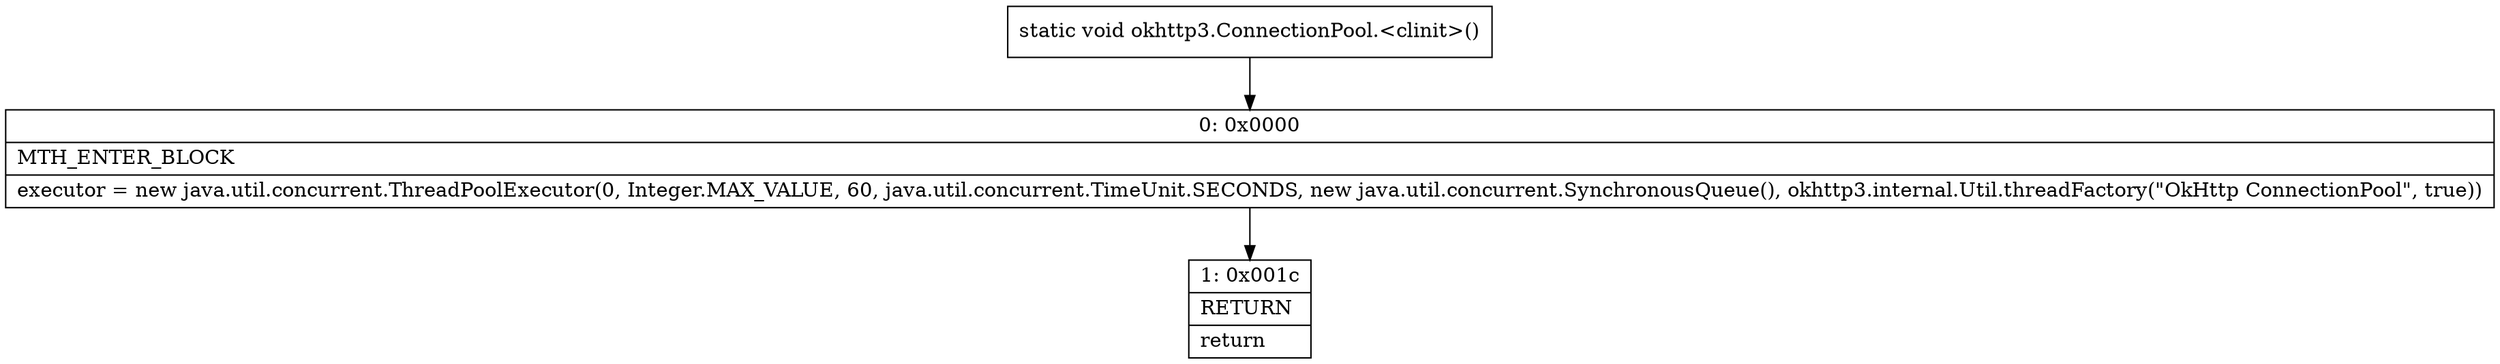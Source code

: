 digraph "CFG forokhttp3.ConnectionPool.\<clinit\>()V" {
Node_0 [shape=record,label="{0\:\ 0x0000|MTH_ENTER_BLOCK\l|executor = new java.util.concurrent.ThreadPoolExecutor(0, Integer.MAX_VALUE, 60, java.util.concurrent.TimeUnit.SECONDS, new java.util.concurrent.SynchronousQueue(), okhttp3.internal.Util.threadFactory(\"OkHttp ConnectionPool\", true))\l}"];
Node_1 [shape=record,label="{1\:\ 0x001c|RETURN\l|return\l}"];
MethodNode[shape=record,label="{static void okhttp3.ConnectionPool.\<clinit\>() }"];
MethodNode -> Node_0;
Node_0 -> Node_1;
}

